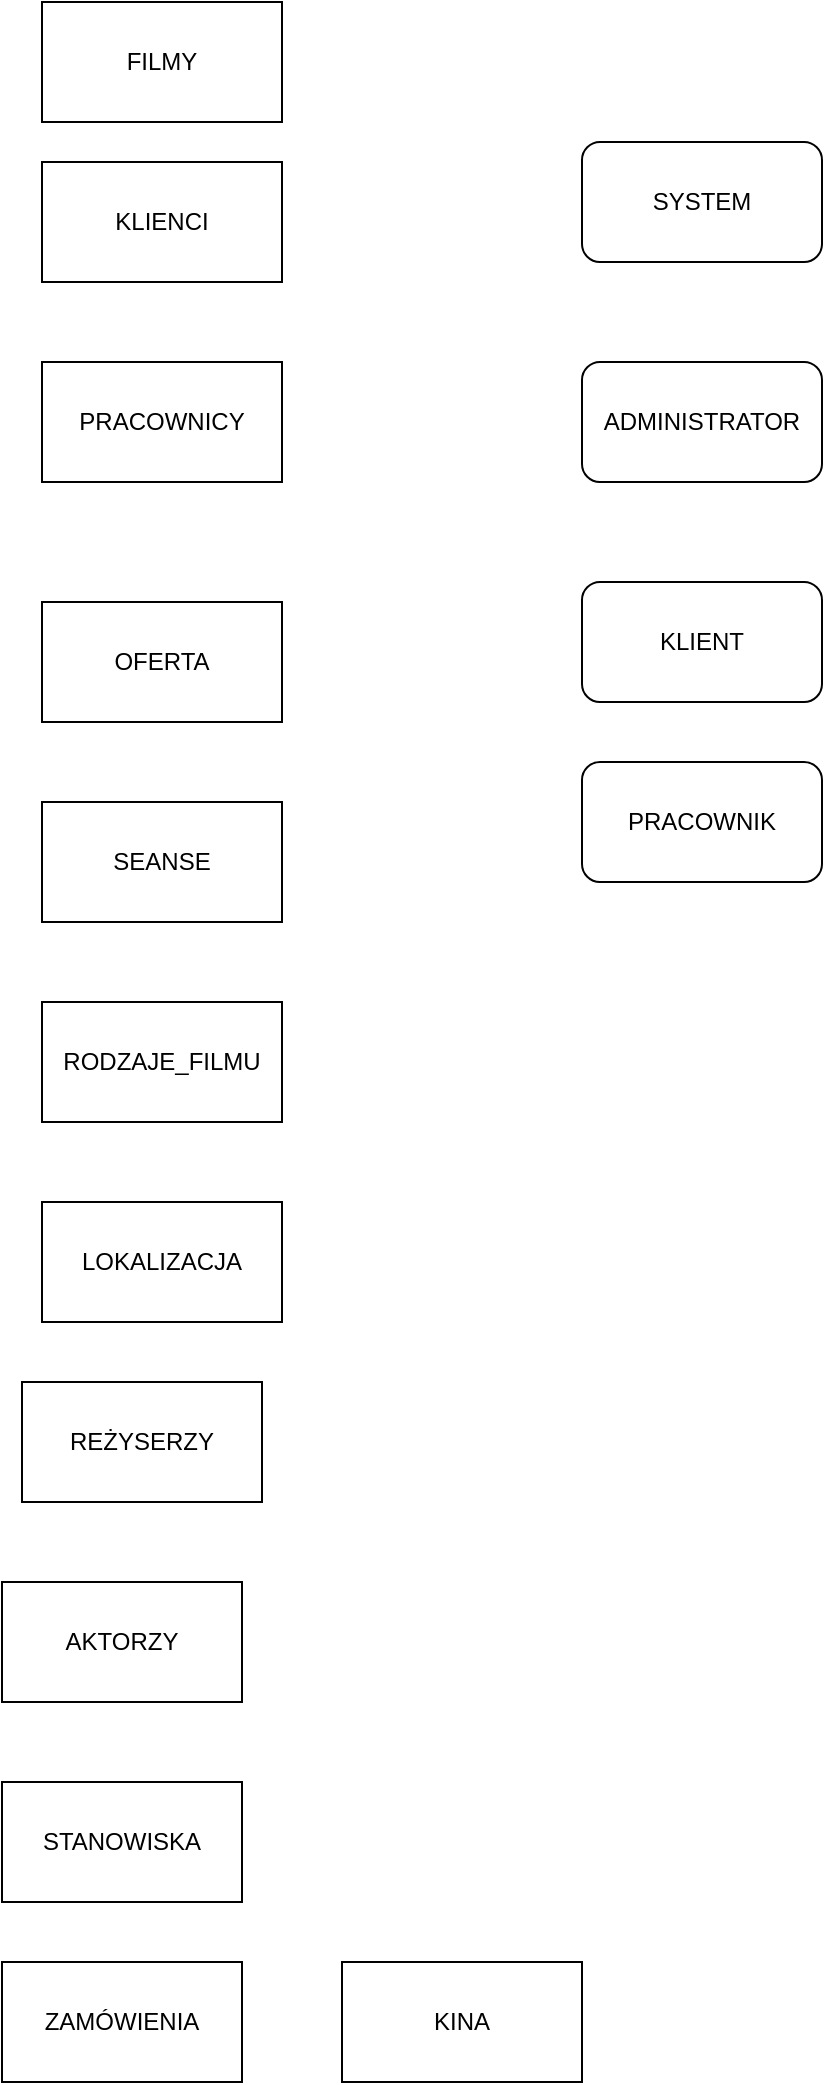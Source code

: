 <mxfile version="24.9.1">
  <diagram name="Page-1" id="o7EHXkFaLmh4BgDmeCDf">
    <mxGraphModel dx="1434" dy="740" grid="1" gridSize="10" guides="1" tooltips="1" connect="1" arrows="1" fold="1" page="1" pageScale="1" pageWidth="850" pageHeight="1100" math="0" shadow="0">
      <root>
        <mxCell id="0" />
        <mxCell id="1" parent="0" />
        <mxCell id="nGumastrKbj4EtpB0uBR-1" value="SYSTEM" style="rounded=1;whiteSpace=wrap;html=1;" vertex="1" parent="1">
          <mxGeometry x="350" y="90" width="120" height="60" as="geometry" />
        </mxCell>
        <mxCell id="nGumastrKbj4EtpB0uBR-2" value="ADMINISTRATOR" style="rounded=1;whiteSpace=wrap;html=1;" vertex="1" parent="1">
          <mxGeometry x="350" y="200" width="120" height="60" as="geometry" />
        </mxCell>
        <mxCell id="nGumastrKbj4EtpB0uBR-3" value="KLIENT" style="rounded=1;whiteSpace=wrap;html=1;" vertex="1" parent="1">
          <mxGeometry x="350" y="310" width="120" height="60" as="geometry" />
        </mxCell>
        <mxCell id="nGumastrKbj4EtpB0uBR-4" value="PRACOWNIK" style="rounded=1;whiteSpace=wrap;html=1;" vertex="1" parent="1">
          <mxGeometry x="350" y="400" width="120" height="60" as="geometry" />
        </mxCell>
        <mxCell id="nGumastrKbj4EtpB0uBR-5" value="KLIENCI" style="rounded=0;whiteSpace=wrap;html=1;" vertex="1" parent="1">
          <mxGeometry x="80" y="100" width="120" height="60" as="geometry" />
        </mxCell>
        <mxCell id="nGumastrKbj4EtpB0uBR-6" value="PRACOWNICY" style="rounded=0;whiteSpace=wrap;html=1;" vertex="1" parent="1">
          <mxGeometry x="80" y="200" width="120" height="60" as="geometry" />
        </mxCell>
        <mxCell id="nGumastrKbj4EtpB0uBR-7" value="STANOWISKA" style="rounded=0;whiteSpace=wrap;html=1;" vertex="1" parent="1">
          <mxGeometry x="60" y="910" width="120" height="60" as="geometry" />
        </mxCell>
        <mxCell id="nGumastrKbj4EtpB0uBR-8" value="AKTORZY" style="rounded=0;whiteSpace=wrap;html=1;" vertex="1" parent="1">
          <mxGeometry x="60" y="810" width="120" height="60" as="geometry" />
        </mxCell>
        <mxCell id="nGumastrKbj4EtpB0uBR-9" value="FILMY" style="rounded=0;whiteSpace=wrap;html=1;" vertex="1" parent="1">
          <mxGeometry x="80" y="20" width="120" height="60" as="geometry" />
        </mxCell>
        <mxCell id="nGumastrKbj4EtpB0uBR-10" value="REŻYSERZY" style="rounded=0;whiteSpace=wrap;html=1;" vertex="1" parent="1">
          <mxGeometry x="70" y="710" width="120" height="60" as="geometry" />
        </mxCell>
        <mxCell id="nGumastrKbj4EtpB0uBR-11" value="LOKALIZACJA" style="rounded=0;whiteSpace=wrap;html=1;" vertex="1" parent="1">
          <mxGeometry x="80" y="620" width="120" height="60" as="geometry" />
        </mxCell>
        <mxCell id="nGumastrKbj4EtpB0uBR-12" value="OFERTA" style="rounded=0;whiteSpace=wrap;html=1;" vertex="1" parent="1">
          <mxGeometry x="80" y="320" width="120" height="60" as="geometry" />
        </mxCell>
        <mxCell id="nGumastrKbj4EtpB0uBR-13" value="SEANSE" style="rounded=0;whiteSpace=wrap;html=1;" vertex="1" parent="1">
          <mxGeometry x="80" y="420" width="120" height="60" as="geometry" />
        </mxCell>
        <mxCell id="nGumastrKbj4EtpB0uBR-14" value="RODZAJE_FILMU" style="rounded=0;whiteSpace=wrap;html=1;" vertex="1" parent="1">
          <mxGeometry x="80" y="520" width="120" height="60" as="geometry" />
        </mxCell>
        <mxCell id="nGumastrKbj4EtpB0uBR-15" value="ZAMÓWIENIA" style="rounded=0;whiteSpace=wrap;html=1;" vertex="1" parent="1">
          <mxGeometry x="60" y="1000" width="120" height="60" as="geometry" />
        </mxCell>
        <mxCell id="nGumastrKbj4EtpB0uBR-16" value="KINA" style="rounded=0;whiteSpace=wrap;html=1;" vertex="1" parent="1">
          <mxGeometry x="230" y="1000" width="120" height="60" as="geometry" />
        </mxCell>
      </root>
    </mxGraphModel>
  </diagram>
</mxfile>
